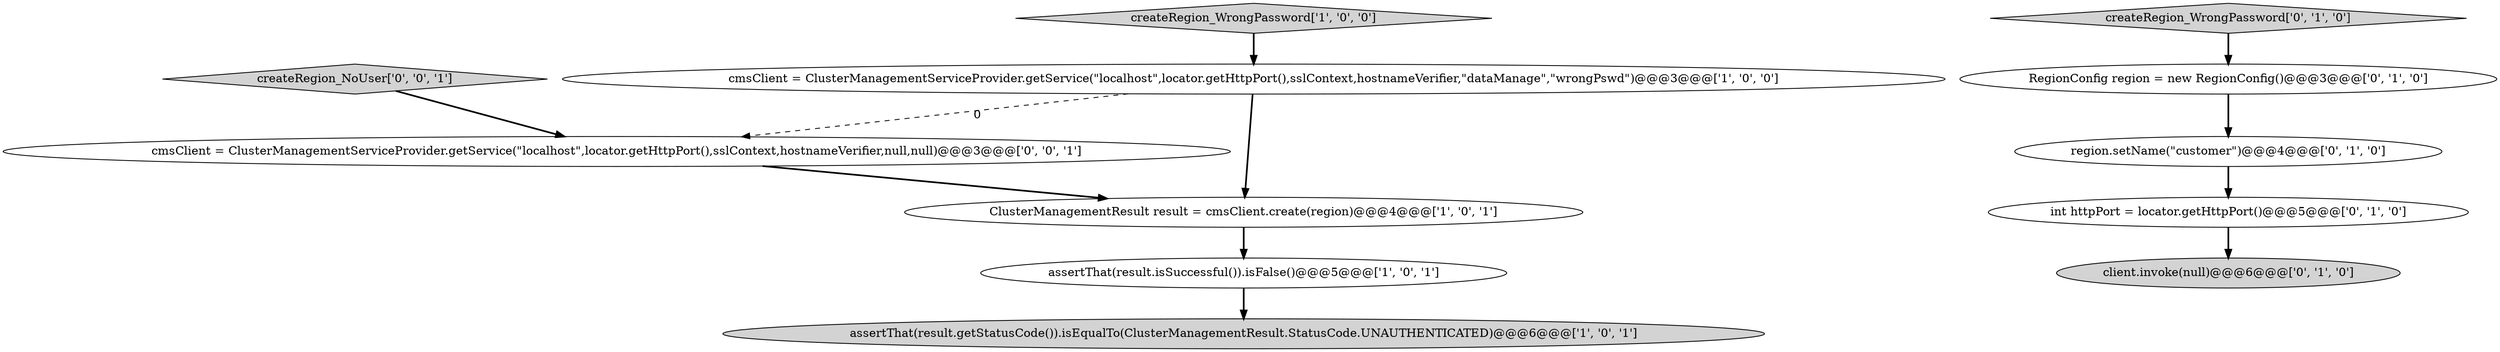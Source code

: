 digraph {
0 [style = filled, label = "assertThat(result.isSuccessful()).isFalse()@@@5@@@['1', '0', '1']", fillcolor = white, shape = ellipse image = "AAA0AAABBB1BBB"];
2 [style = filled, label = "cmsClient = ClusterManagementServiceProvider.getService(\"localhost\",locator.getHttpPort(),sslContext,hostnameVerifier,\"dataManage\",\"wrongPswd\")@@@3@@@['1', '0', '0']", fillcolor = white, shape = ellipse image = "AAA0AAABBB1BBB"];
10 [style = filled, label = "cmsClient = ClusterManagementServiceProvider.getService(\"localhost\",locator.getHttpPort(),sslContext,hostnameVerifier,null,null)@@@3@@@['0', '0', '1']", fillcolor = white, shape = ellipse image = "AAA0AAABBB3BBB"];
9 [style = filled, label = "int httpPort = locator.getHttpPort()@@@5@@@['0', '1', '0']", fillcolor = white, shape = ellipse image = "AAA1AAABBB2BBB"];
11 [style = filled, label = "createRegion_NoUser['0', '0', '1']", fillcolor = lightgray, shape = diamond image = "AAA0AAABBB3BBB"];
5 [style = filled, label = "createRegion_WrongPassword['0', '1', '0']", fillcolor = lightgray, shape = diamond image = "AAA0AAABBB2BBB"];
7 [style = filled, label = "region.setName(\"customer\")@@@4@@@['0', '1', '0']", fillcolor = white, shape = ellipse image = "AAA1AAABBB2BBB"];
3 [style = filled, label = "createRegion_WrongPassword['1', '0', '0']", fillcolor = lightgray, shape = diamond image = "AAA0AAABBB1BBB"];
4 [style = filled, label = "ClusterManagementResult result = cmsClient.create(region)@@@4@@@['1', '0', '1']", fillcolor = white, shape = ellipse image = "AAA0AAABBB1BBB"];
6 [style = filled, label = "client.invoke(null)@@@6@@@['0', '1', '0']", fillcolor = lightgray, shape = ellipse image = "AAA1AAABBB2BBB"];
1 [style = filled, label = "assertThat(result.getStatusCode()).isEqualTo(ClusterManagementResult.StatusCode.UNAUTHENTICATED)@@@6@@@['1', '0', '1']", fillcolor = lightgray, shape = ellipse image = "AAA0AAABBB1BBB"];
8 [style = filled, label = "RegionConfig region = new RegionConfig()@@@3@@@['0', '1', '0']", fillcolor = white, shape = ellipse image = "AAA0AAABBB2BBB"];
0->1 [style = bold, label=""];
8->7 [style = bold, label=""];
11->10 [style = bold, label=""];
2->10 [style = dashed, label="0"];
5->8 [style = bold, label=""];
2->4 [style = bold, label=""];
10->4 [style = bold, label=""];
3->2 [style = bold, label=""];
4->0 [style = bold, label=""];
7->9 [style = bold, label=""];
9->6 [style = bold, label=""];
}

